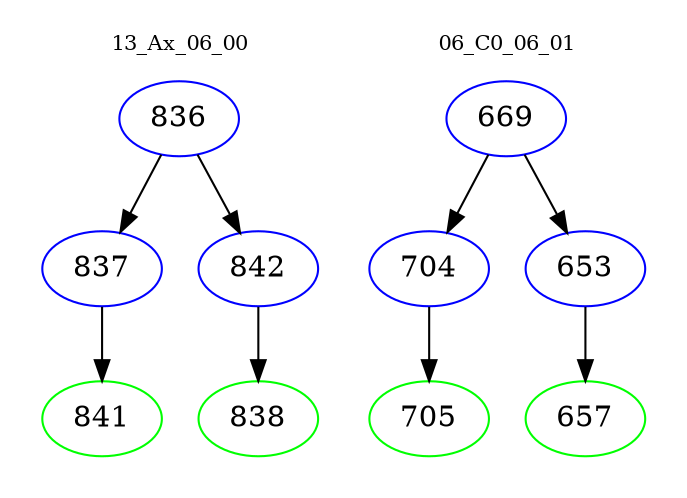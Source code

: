 digraph{
subgraph cluster_0 {
color = white
label = "13_Ax_06_00";
fontsize=10;
T0_836 [label="836", color="blue"]
T0_836 -> T0_837 [color="black"]
T0_837 [label="837", color="blue"]
T0_837 -> T0_841 [color="black"]
T0_841 [label="841", color="green"]
T0_836 -> T0_842 [color="black"]
T0_842 [label="842", color="blue"]
T0_842 -> T0_838 [color="black"]
T0_838 [label="838", color="green"]
}
subgraph cluster_1 {
color = white
label = "06_C0_06_01";
fontsize=10;
T1_669 [label="669", color="blue"]
T1_669 -> T1_704 [color="black"]
T1_704 [label="704", color="blue"]
T1_704 -> T1_705 [color="black"]
T1_705 [label="705", color="green"]
T1_669 -> T1_653 [color="black"]
T1_653 [label="653", color="blue"]
T1_653 -> T1_657 [color="black"]
T1_657 [label="657", color="green"]
}
}
